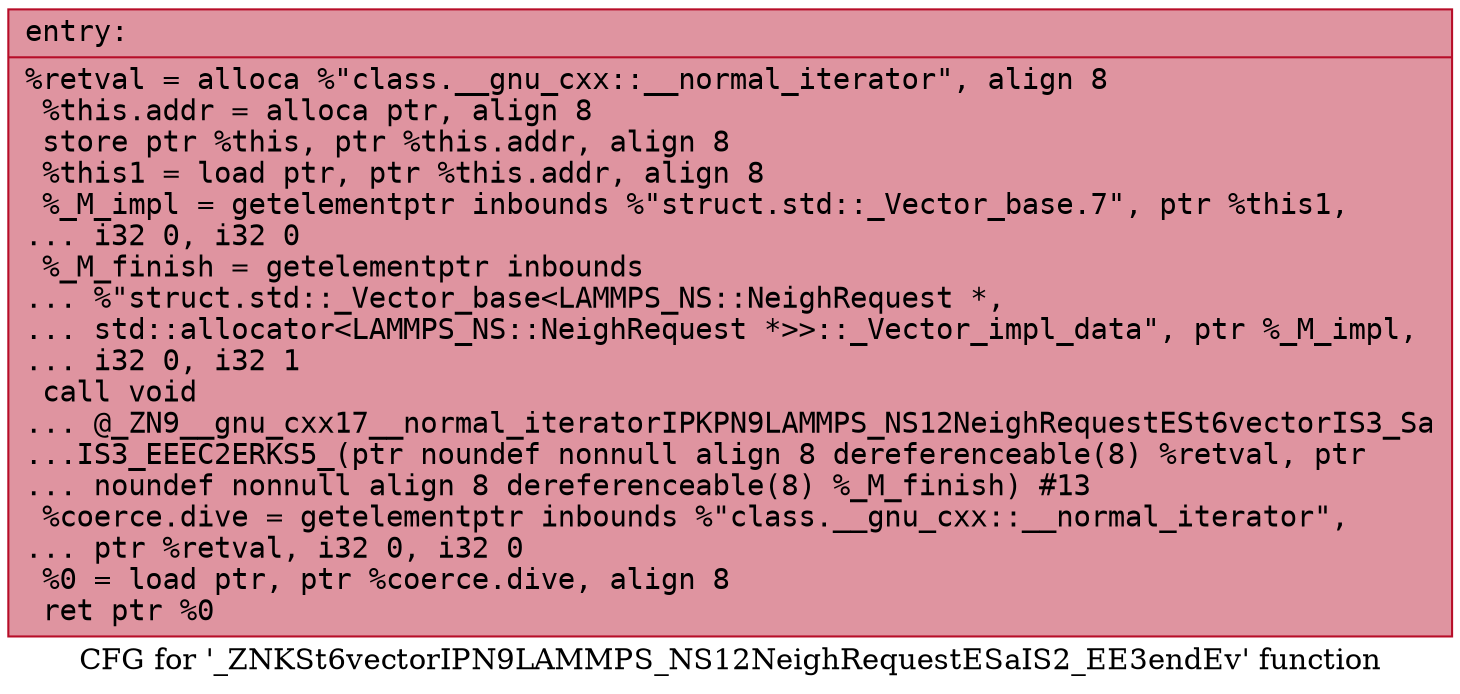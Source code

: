 digraph "CFG for '_ZNKSt6vectorIPN9LAMMPS_NS12NeighRequestESaIS2_EE3endEv' function" {
	label="CFG for '_ZNKSt6vectorIPN9LAMMPS_NS12NeighRequestESaIS2_EE3endEv' function";

	Node0x55975a6f05d0 [shape=record,color="#b70d28ff", style=filled, fillcolor="#b70d2870" fontname="Courier",label="{entry:\l|  %retval = alloca %\"class.__gnu_cxx::__normal_iterator\", align 8\l  %this.addr = alloca ptr, align 8\l  store ptr %this, ptr %this.addr, align 8\l  %this1 = load ptr, ptr %this.addr, align 8\l  %_M_impl = getelementptr inbounds %\"struct.std::_Vector_base.7\", ptr %this1,\l... i32 0, i32 0\l  %_M_finish = getelementptr inbounds\l... %\"struct.std::_Vector_base\<LAMMPS_NS::NeighRequest *,\l... std::allocator\<LAMMPS_NS::NeighRequest *\>\>::_Vector_impl_data\", ptr %_M_impl,\l... i32 0, i32 1\l  call void\l... @_ZN9__gnu_cxx17__normal_iteratorIPKPN9LAMMPS_NS12NeighRequestESt6vectorIS3_Sa\l...IS3_EEEC2ERKS5_(ptr noundef nonnull align 8 dereferenceable(8) %retval, ptr\l... noundef nonnull align 8 dereferenceable(8) %_M_finish) #13\l  %coerce.dive = getelementptr inbounds %\"class.__gnu_cxx::__normal_iterator\",\l... ptr %retval, i32 0, i32 0\l  %0 = load ptr, ptr %coerce.dive, align 8\l  ret ptr %0\l}"];
}
